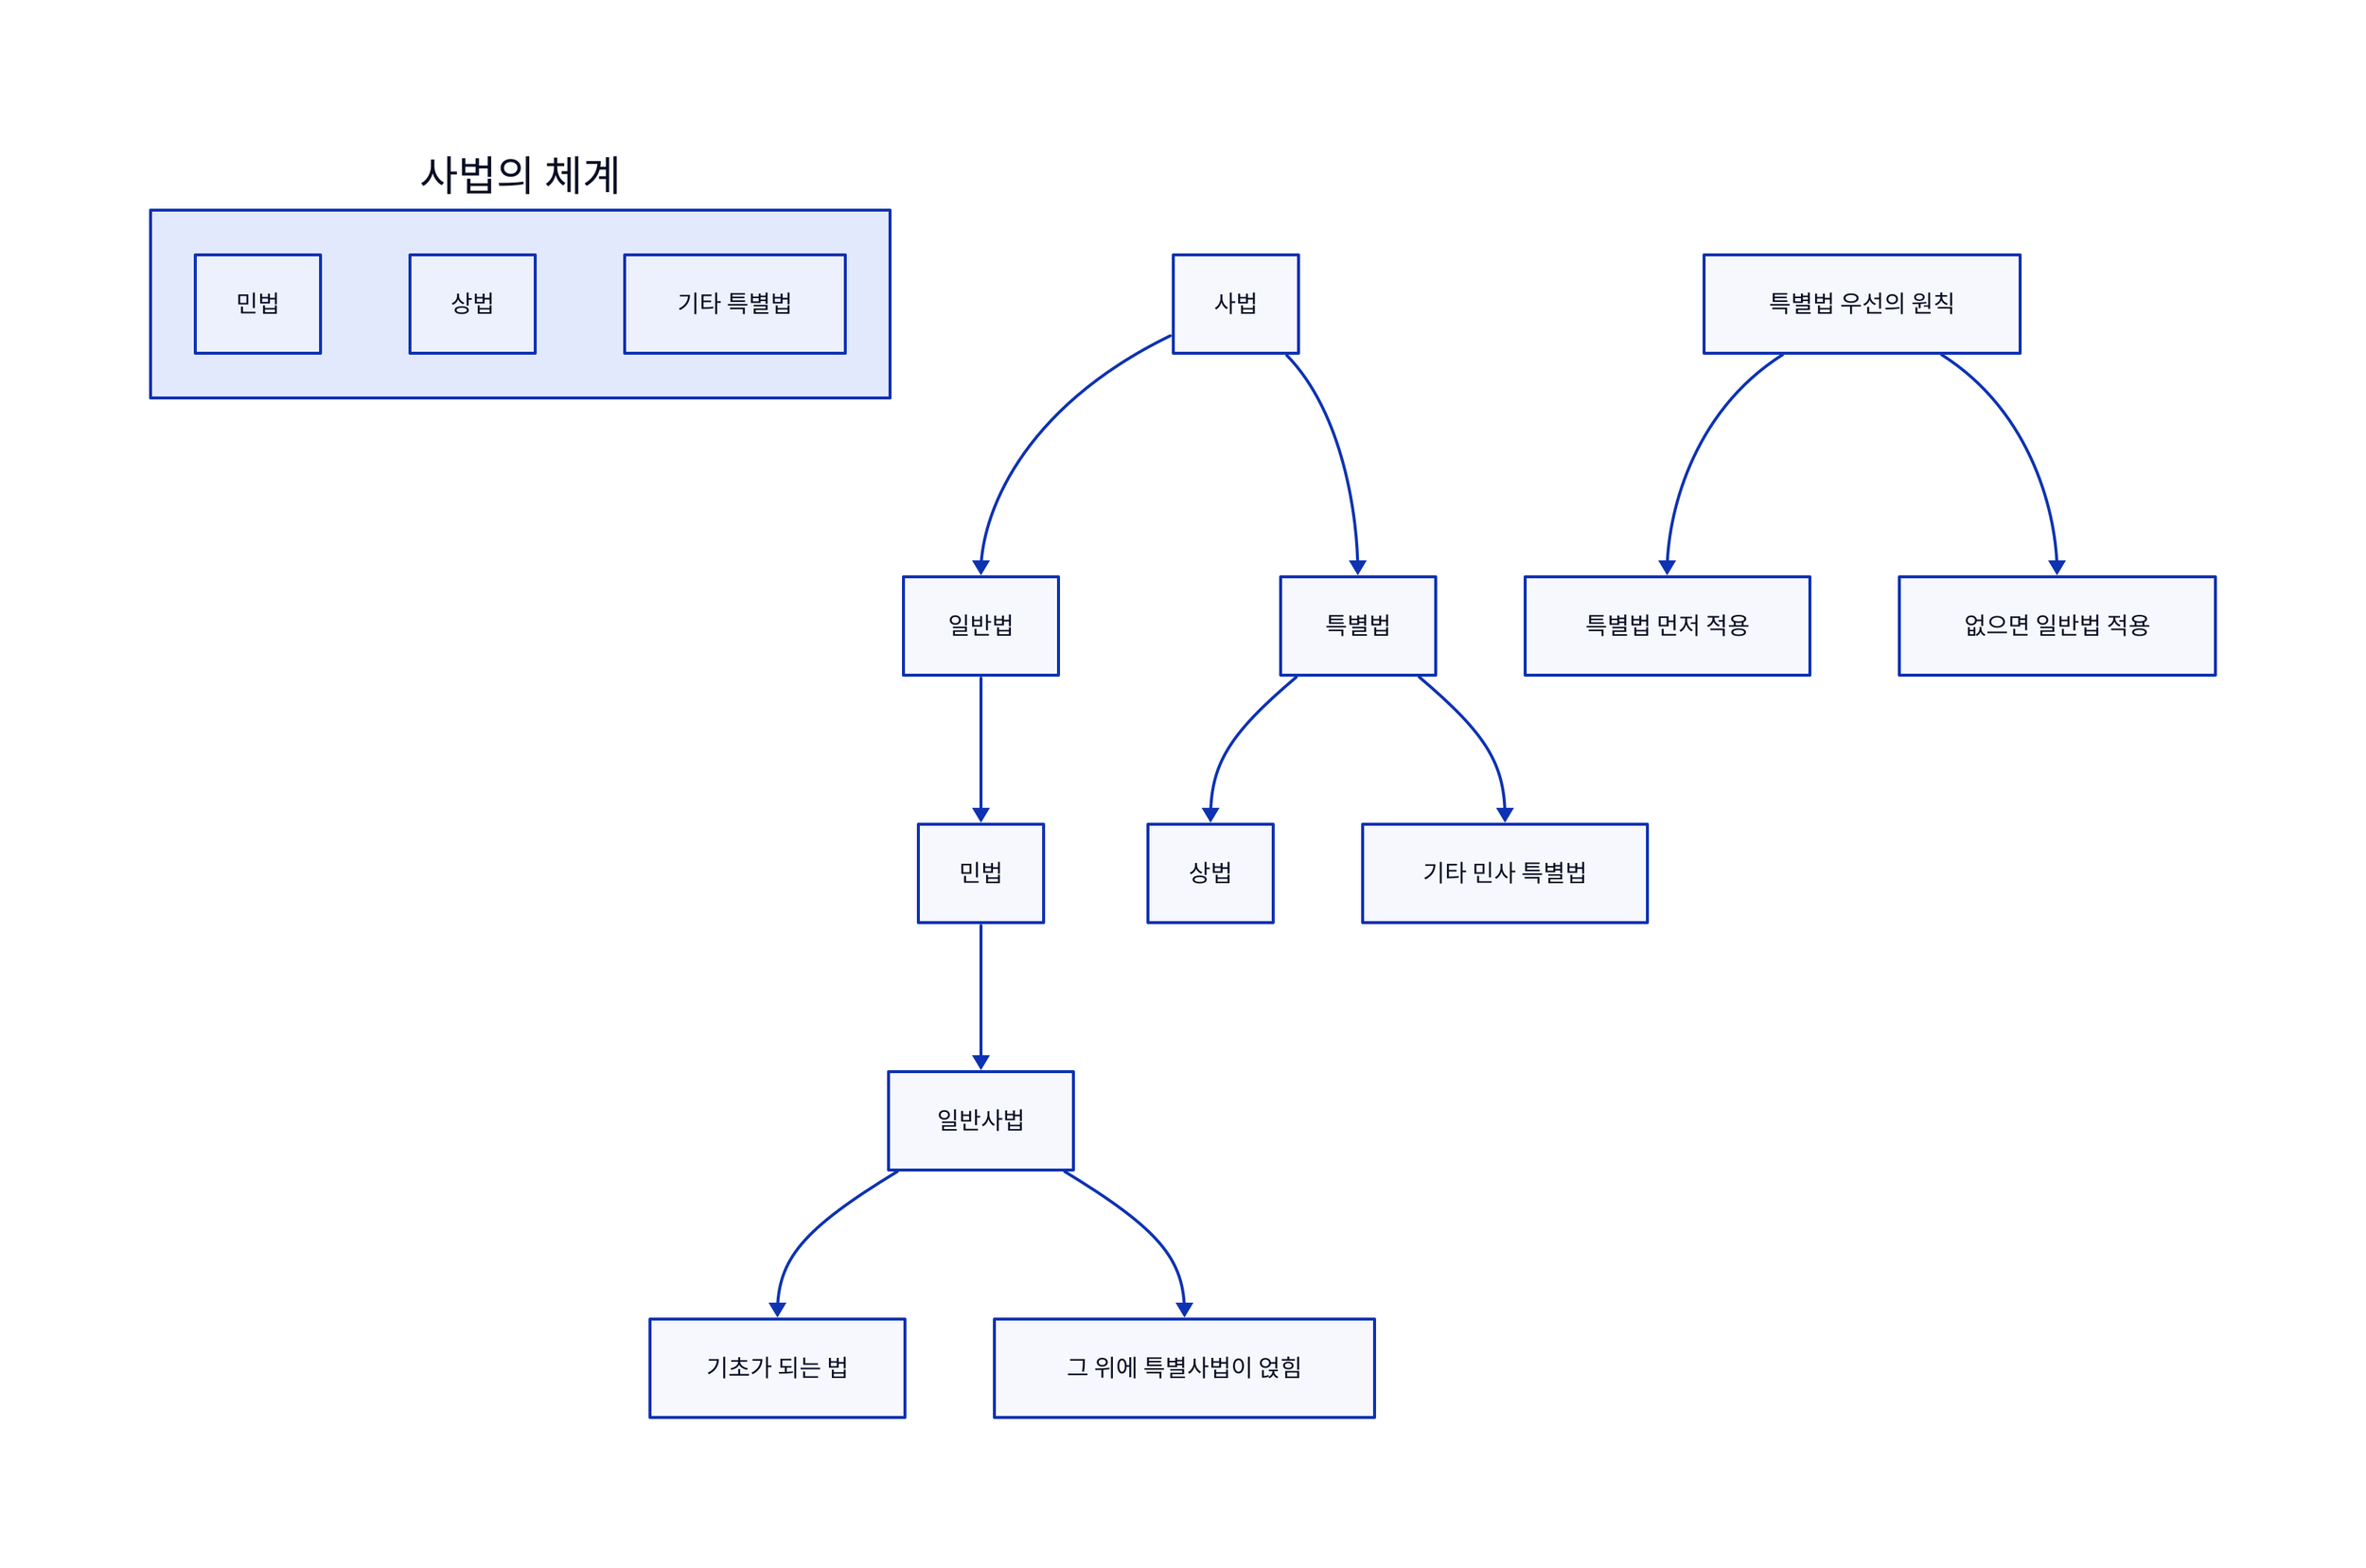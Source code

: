 # [3] 民法은 一般 私法이다.d2
direction: down

"사법" -> "일반법"
"사법" -> "특별법"

"일반법" -> "민법"
"특별법" -> "상법"
"특별법" -> "기타 민사 특별법"

"민법" -> "일반사법"
"일반사법" -> "기초가 되는 법"
"일반사법" -> "그 위에 특별사법이 얹힘"

"특별법 우선의 원칙" -> "특별법 먼저 적용"
"특별법 우선의 원칙" -> "없으면 일반법 적용"

"사법의 체계": {
  "민법"
  "상법"
  "기타 특별법"
}

